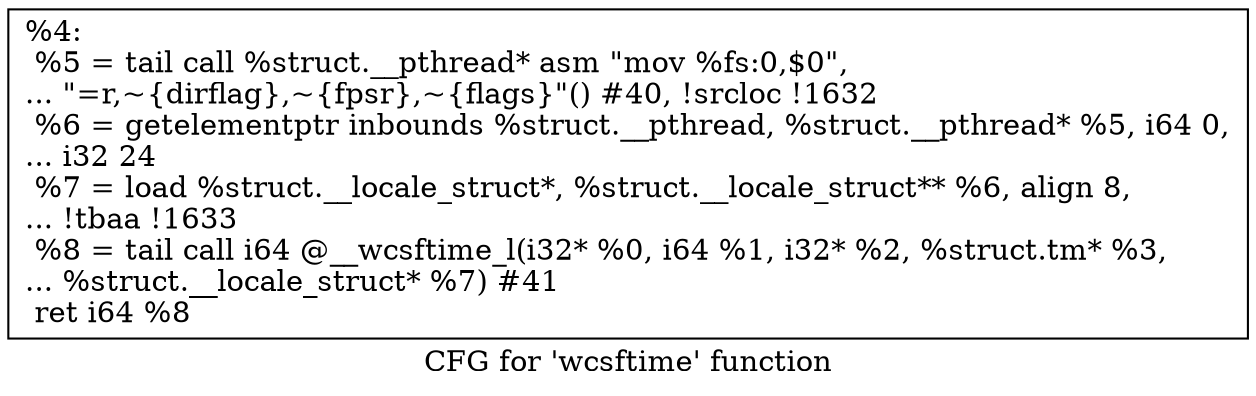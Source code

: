 digraph "CFG for 'wcsftime' function" {
	label="CFG for 'wcsftime' function";

	Node0x183db30 [shape=record,label="{%4:\l  %5 = tail call %struct.__pthread* asm \"mov %fs:0,$0\",\l... \"=r,~\{dirflag\},~\{fpsr\},~\{flags\}\"() #40, !srcloc !1632\l  %6 = getelementptr inbounds %struct.__pthread, %struct.__pthread* %5, i64 0,\l... i32 24\l  %7 = load %struct.__locale_struct*, %struct.__locale_struct** %6, align 8,\l... !tbaa !1633\l  %8 = tail call i64 @__wcsftime_l(i32* %0, i64 %1, i32* %2, %struct.tm* %3,\l... %struct.__locale_struct* %7) #41\l  ret i64 %8\l}"];
}
